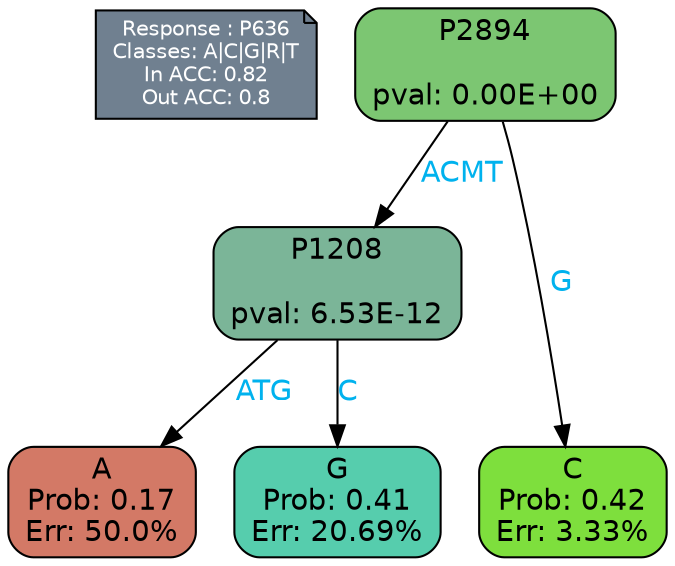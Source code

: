 digraph Tree {
node [shape=box, style="filled, rounded", color="black", fontname=helvetica] ;
graph [ranksep=equally, splines=polylines, bgcolor=transparent, dpi=600] ;
edge [fontname=helvetica] ;
LEGEND [label="Response : P636
Classes: A|C|G|R|T
In ACC: 0.82
Out ACC: 0.8
",shape=note,align=left,style=filled,fillcolor="slategray",fontcolor="white",fontsize=10];1 [label="P2894

pval: 0.00E+00", fillcolor="#7cc672"] ;
2 [label="P1208

pval: 6.53E-12", fillcolor="#7bb598"] ;
3 [label="A
Prob: 0.17
Err: 50.0%", fillcolor="#d37966"] ;
4 [label="G
Prob: 0.41
Err: 20.69%", fillcolor="#56cdad"] ;
5 [label="C
Prob: 0.42
Err: 3.33%", fillcolor="#7edf3d"] ;
1 -> 2 [label="ACMT",fontcolor=deepskyblue2] ;
1 -> 5 [label="G",fontcolor=deepskyblue2] ;
2 -> 3 [label="ATG",fontcolor=deepskyblue2] ;
2 -> 4 [label="C",fontcolor=deepskyblue2] ;
{rank = same; 3;4;5;}{rank = same; LEGEND;1;}}